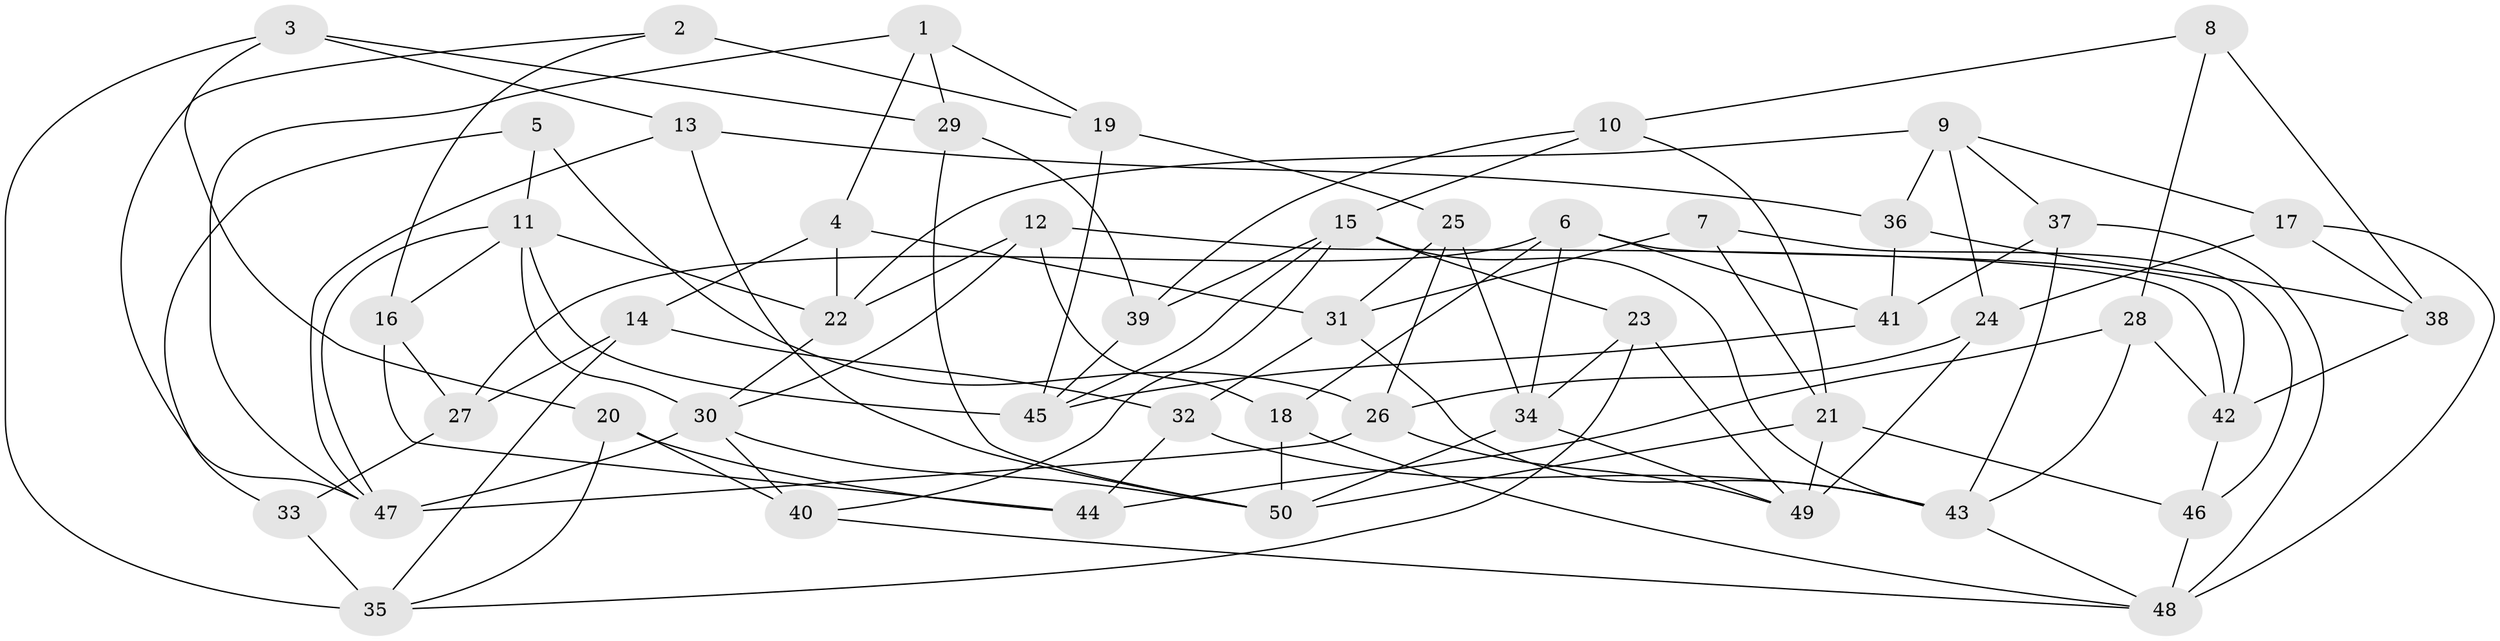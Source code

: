 // original degree distribution, {4: 1.0}
// Generated by graph-tools (version 1.1) at 2025/38/03/04/25 23:38:15]
// undirected, 50 vertices, 110 edges
graph export_dot {
  node [color=gray90,style=filled];
  1;
  2;
  3;
  4;
  5;
  6;
  7;
  8;
  9;
  10;
  11;
  12;
  13;
  14;
  15;
  16;
  17;
  18;
  19;
  20;
  21;
  22;
  23;
  24;
  25;
  26;
  27;
  28;
  29;
  30;
  31;
  32;
  33;
  34;
  35;
  36;
  37;
  38;
  39;
  40;
  41;
  42;
  43;
  44;
  45;
  46;
  47;
  48;
  49;
  50;
  1 -- 4 [weight=1.0];
  1 -- 19 [weight=1.0];
  1 -- 29 [weight=1.0];
  1 -- 47 [weight=1.0];
  2 -- 16 [weight=1.0];
  2 -- 19 [weight=2.0];
  2 -- 47 [weight=1.0];
  3 -- 13 [weight=1.0];
  3 -- 20 [weight=1.0];
  3 -- 29 [weight=1.0];
  3 -- 35 [weight=1.0];
  4 -- 14 [weight=1.0];
  4 -- 22 [weight=1.0];
  4 -- 31 [weight=1.0];
  5 -- 11 [weight=1.0];
  5 -- 26 [weight=2.0];
  5 -- 33 [weight=1.0];
  6 -- 18 [weight=1.0];
  6 -- 27 [weight=1.0];
  6 -- 34 [weight=2.0];
  6 -- 41 [weight=1.0];
  6 -- 42 [weight=1.0];
  7 -- 21 [weight=1.0];
  7 -- 31 [weight=2.0];
  7 -- 46 [weight=1.0];
  8 -- 10 [weight=1.0];
  8 -- 28 [weight=1.0];
  8 -- 38 [weight=2.0];
  9 -- 17 [weight=1.0];
  9 -- 22 [weight=2.0];
  9 -- 24 [weight=1.0];
  9 -- 36 [weight=1.0];
  9 -- 37 [weight=1.0];
  10 -- 15 [weight=1.0];
  10 -- 21 [weight=1.0];
  10 -- 39 [weight=1.0];
  11 -- 16 [weight=1.0];
  11 -- 22 [weight=1.0];
  11 -- 30 [weight=1.0];
  11 -- 45 [weight=1.0];
  11 -- 47 [weight=1.0];
  12 -- 18 [weight=1.0];
  12 -- 22 [weight=1.0];
  12 -- 30 [weight=1.0];
  12 -- 42 [weight=1.0];
  13 -- 36 [weight=1.0];
  13 -- 47 [weight=1.0];
  13 -- 50 [weight=1.0];
  14 -- 27 [weight=1.0];
  14 -- 32 [weight=1.0];
  14 -- 35 [weight=1.0];
  15 -- 23 [weight=1.0];
  15 -- 39 [weight=1.0];
  15 -- 40 [weight=1.0];
  15 -- 43 [weight=1.0];
  15 -- 45 [weight=1.0];
  16 -- 27 [weight=1.0];
  16 -- 44 [weight=1.0];
  17 -- 24 [weight=1.0];
  17 -- 38 [weight=1.0];
  17 -- 48 [weight=1.0];
  18 -- 48 [weight=1.0];
  18 -- 50 [weight=1.0];
  19 -- 25 [weight=1.0];
  19 -- 45 [weight=2.0];
  20 -- 35 [weight=1.0];
  20 -- 40 [weight=1.0];
  20 -- 44 [weight=1.0];
  21 -- 46 [weight=1.0];
  21 -- 49 [weight=2.0];
  21 -- 50 [weight=1.0];
  22 -- 30 [weight=1.0];
  23 -- 34 [weight=1.0];
  23 -- 35 [weight=1.0];
  23 -- 49 [weight=1.0];
  24 -- 26 [weight=1.0];
  24 -- 49 [weight=1.0];
  25 -- 26 [weight=1.0];
  25 -- 31 [weight=1.0];
  25 -- 34 [weight=1.0];
  26 -- 47 [weight=1.0];
  26 -- 49 [weight=1.0];
  27 -- 33 [weight=1.0];
  28 -- 42 [weight=1.0];
  28 -- 43 [weight=1.0];
  28 -- 44 [weight=1.0];
  29 -- 39 [weight=1.0];
  29 -- 50 [weight=1.0];
  30 -- 40 [weight=1.0];
  30 -- 47 [weight=1.0];
  30 -- 50 [weight=1.0];
  31 -- 32 [weight=1.0];
  31 -- 43 [weight=1.0];
  32 -- 43 [weight=1.0];
  32 -- 44 [weight=1.0];
  33 -- 35 [weight=2.0];
  34 -- 49 [weight=1.0];
  34 -- 50 [weight=1.0];
  36 -- 38 [weight=1.0];
  36 -- 41 [weight=1.0];
  37 -- 41 [weight=1.0];
  37 -- 43 [weight=1.0];
  37 -- 48 [weight=1.0];
  38 -- 42 [weight=2.0];
  39 -- 45 [weight=1.0];
  40 -- 48 [weight=1.0];
  41 -- 45 [weight=1.0];
  42 -- 46 [weight=1.0];
  43 -- 48 [weight=1.0];
  46 -- 48 [weight=1.0];
}
